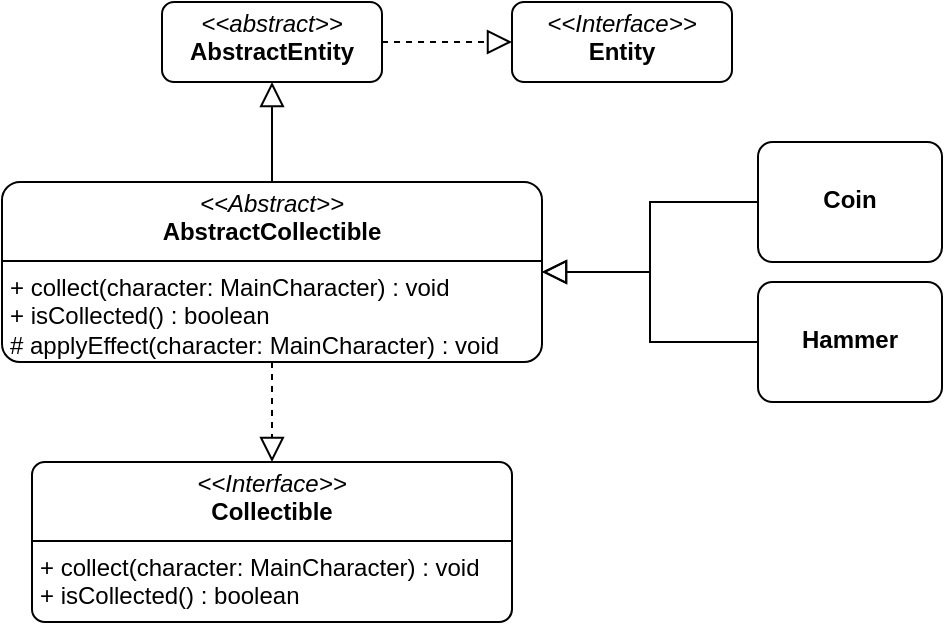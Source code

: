 <mxfile version="27.2.0">
  <diagram name="Page-1" id="yZgOhezI_Hf30vy9chSD">
    <mxGraphModel dx="1425" dy="841" grid="1" gridSize="10" guides="1" tooltips="1" connect="1" arrows="1" fold="1" page="1" pageScale="1" pageWidth="850" pageHeight="1100" math="0" shadow="0">
      <root>
        <mxCell id="0" />
        <mxCell id="1" parent="0" />
        <mxCell id="3nVsNip_MtOoqVxNHY1w-1" value="&lt;p style=&quot;margin:0px;margin-top:4px;text-align:center;&quot;&gt;&lt;i&gt;&amp;lt;&amp;lt;Interface&amp;gt;&amp;gt;&lt;/i&gt;&lt;br&gt;&lt;b&gt;Entity&lt;/b&gt;&lt;/p&gt;" style="verticalAlign=top;align=left;overflow=fill;html=1;whiteSpace=wrap;rounded=1;" parent="1" vertex="1">
          <mxGeometry x="467" y="435" width="110" height="40" as="geometry" />
        </mxCell>
        <mxCell id="3nVsNip_MtOoqVxNHY1w-7" style="edgeStyle=orthogonalEdgeStyle;rounded=0;orthogonalLoop=1;jettySize=auto;html=1;exitX=1;exitY=0.5;exitDx=0;exitDy=0;entryX=0;entryY=0.5;entryDx=0;entryDy=0;endArrow=block;endFill=0;endSize=10;dashed=1;" parent="1" source="3nVsNip_MtOoqVxNHY1w-6" target="3nVsNip_MtOoqVxNHY1w-1" edge="1">
          <mxGeometry relative="1" as="geometry" />
        </mxCell>
        <mxCell id="3nVsNip_MtOoqVxNHY1w-6" value="&lt;p style=&quot;margin:0px;margin-top:4px;text-align:center;&quot;&gt;&lt;i&gt;&amp;lt;&amp;lt;abstract&amp;gt;&amp;gt;&lt;/i&gt;&lt;br&gt;&lt;b&gt;AbstractEntity&lt;/b&gt;&lt;/p&gt;" style="verticalAlign=top;align=left;overflow=fill;html=1;whiteSpace=wrap;rounded=1;" parent="1" vertex="1">
          <mxGeometry x="292" y="435" width="110" height="40" as="geometry" />
        </mxCell>
        <mxCell id="3nVsNip_MtOoqVxNHY1w-8" value="&lt;p style=&quot;margin:0px;margin-top:4px;text-align:center;&quot;&gt;&lt;i&gt;&amp;lt;&amp;lt;Interface&amp;gt;&amp;gt;&lt;/i&gt;&lt;br&gt;&lt;b&gt;Collectible&lt;/b&gt;&lt;/p&gt;&lt;hr size=&quot;1&quot; style=&quot;border-style:solid;&quot;&gt;&lt;p style=&quot;margin:0px;margin-left:4px;&quot;&gt;+ collect(character: MainCharacter) : void&lt;/p&gt;&lt;p style=&quot;margin:0px;margin-left:4px;&quot;&gt;+ isCollected() : boolean&lt;/p&gt;" style="verticalAlign=top;align=left;overflow=fill;html=1;whiteSpace=wrap;rounded=1;arcSize=8;" parent="1" vertex="1">
          <mxGeometry x="227" y="665" width="240" height="80" as="geometry" />
        </mxCell>
        <mxCell id="3nVsNip_MtOoqVxNHY1w-11" style="edgeStyle=orthogonalEdgeStyle;rounded=0;orthogonalLoop=1;jettySize=auto;html=1;exitX=0.5;exitY=1;exitDx=0;exitDy=0;entryX=0.5;entryY=0;entryDx=0;entryDy=0;endArrow=block;endFill=0;endSize=10;dashed=1;" parent="1" source="3nVsNip_MtOoqVxNHY1w-10" target="3nVsNip_MtOoqVxNHY1w-8" edge="1">
          <mxGeometry relative="1" as="geometry" />
        </mxCell>
        <mxCell id="uUxJz1O8Cl0nkpwXVQre-1" style="edgeStyle=orthogonalEdgeStyle;rounded=0;orthogonalLoop=1;jettySize=auto;html=1;exitX=0.5;exitY=0;exitDx=0;exitDy=0;entryX=0.5;entryY=1;entryDx=0;entryDy=0;endSize=10;endArrow=block;endFill=0;" edge="1" parent="1" source="3nVsNip_MtOoqVxNHY1w-10" target="3nVsNip_MtOoqVxNHY1w-6">
          <mxGeometry relative="1" as="geometry" />
        </mxCell>
        <mxCell id="3nVsNip_MtOoqVxNHY1w-10" value="&lt;p style=&quot;margin:0px;margin-top:4px;text-align:center;&quot;&gt;&lt;i&gt;&amp;lt;&amp;lt;Abstract&amp;gt;&amp;gt;&lt;/i&gt;&lt;br&gt;&lt;b&gt;AbstractCollectible&lt;/b&gt;&lt;/p&gt;&lt;hr size=&quot;1&quot; style=&quot;border-style:solid;&quot;&gt;&lt;p style=&quot;margin:0px;margin-left:4px;&quot;&gt;+ collect(character: MainCharacter) : void&lt;/p&gt;&lt;p style=&quot;margin:0px;margin-left:4px;&quot;&gt;+ isCollected() : boolean&lt;/p&gt;&lt;p style=&quot;margin:0px;margin-left:4px;&quot;&gt;# applyEffect(character: MainCharacter) : void&lt;/p&gt;" style="verticalAlign=top;align=left;overflow=fill;html=1;whiteSpace=wrap;rounded=1;arcSize=10;" parent="1" vertex="1">
          <mxGeometry x="212" y="525" width="270" height="90" as="geometry" />
        </mxCell>
        <mxCell id="3nVsNip_MtOoqVxNHY1w-16" style="edgeStyle=orthogonalEdgeStyle;rounded=0;orthogonalLoop=1;jettySize=auto;html=1;exitX=0;exitY=0.5;exitDx=0;exitDy=0;entryX=1;entryY=0.5;entryDx=0;entryDy=0;endArrow=block;endFill=0;endSize=10;" parent="1" source="3nVsNip_MtOoqVxNHY1w-14" target="3nVsNip_MtOoqVxNHY1w-10" edge="1">
          <mxGeometry relative="1" as="geometry" />
        </mxCell>
        <mxCell id="3nVsNip_MtOoqVxNHY1w-14" value="&lt;p style=&quot;margin:0px;margin-top:4px;text-align:center;&quot;&gt;&lt;b&gt;&lt;br&gt;&lt;/b&gt;&lt;/p&gt;&lt;p style=&quot;margin:0px;margin-top:4px;text-align:center;&quot;&gt;&lt;b&gt;Hammer&lt;/b&gt;&lt;/p&gt;" style="verticalAlign=top;align=left;overflow=fill;html=1;whiteSpace=wrap;rounded=1;arcSize=12;" parent="1" vertex="1">
          <mxGeometry x="590" y="575" width="92" height="60" as="geometry" />
        </mxCell>
        <mxCell id="3nVsNip_MtOoqVxNHY1w-17" style="edgeStyle=orthogonalEdgeStyle;rounded=0;orthogonalLoop=1;jettySize=auto;html=1;exitX=0;exitY=0.5;exitDx=0;exitDy=0;entryX=1;entryY=0.5;entryDx=0;entryDy=0;endArrow=block;endFill=0;endSize=10;" parent="1" source="3nVsNip_MtOoqVxNHY1w-15" target="3nVsNip_MtOoqVxNHY1w-10" edge="1">
          <mxGeometry relative="1" as="geometry" />
        </mxCell>
        <mxCell id="3nVsNip_MtOoqVxNHY1w-15" value="&lt;p style=&quot;margin:0px;margin-top:4px;text-align:center;&quot;&gt;&lt;b&gt;&lt;br&gt;&lt;/b&gt;&lt;/p&gt;&lt;p style=&quot;margin:0px;margin-top:4px;text-align:center;&quot;&gt;&lt;b&gt;Coin&lt;/b&gt;&lt;/p&gt;" style="verticalAlign=top;align=left;overflow=fill;html=1;whiteSpace=wrap;rounded=1;arcSize=12;" parent="1" vertex="1">
          <mxGeometry x="590" y="505" width="92" height="60" as="geometry" />
        </mxCell>
      </root>
    </mxGraphModel>
  </diagram>
</mxfile>
